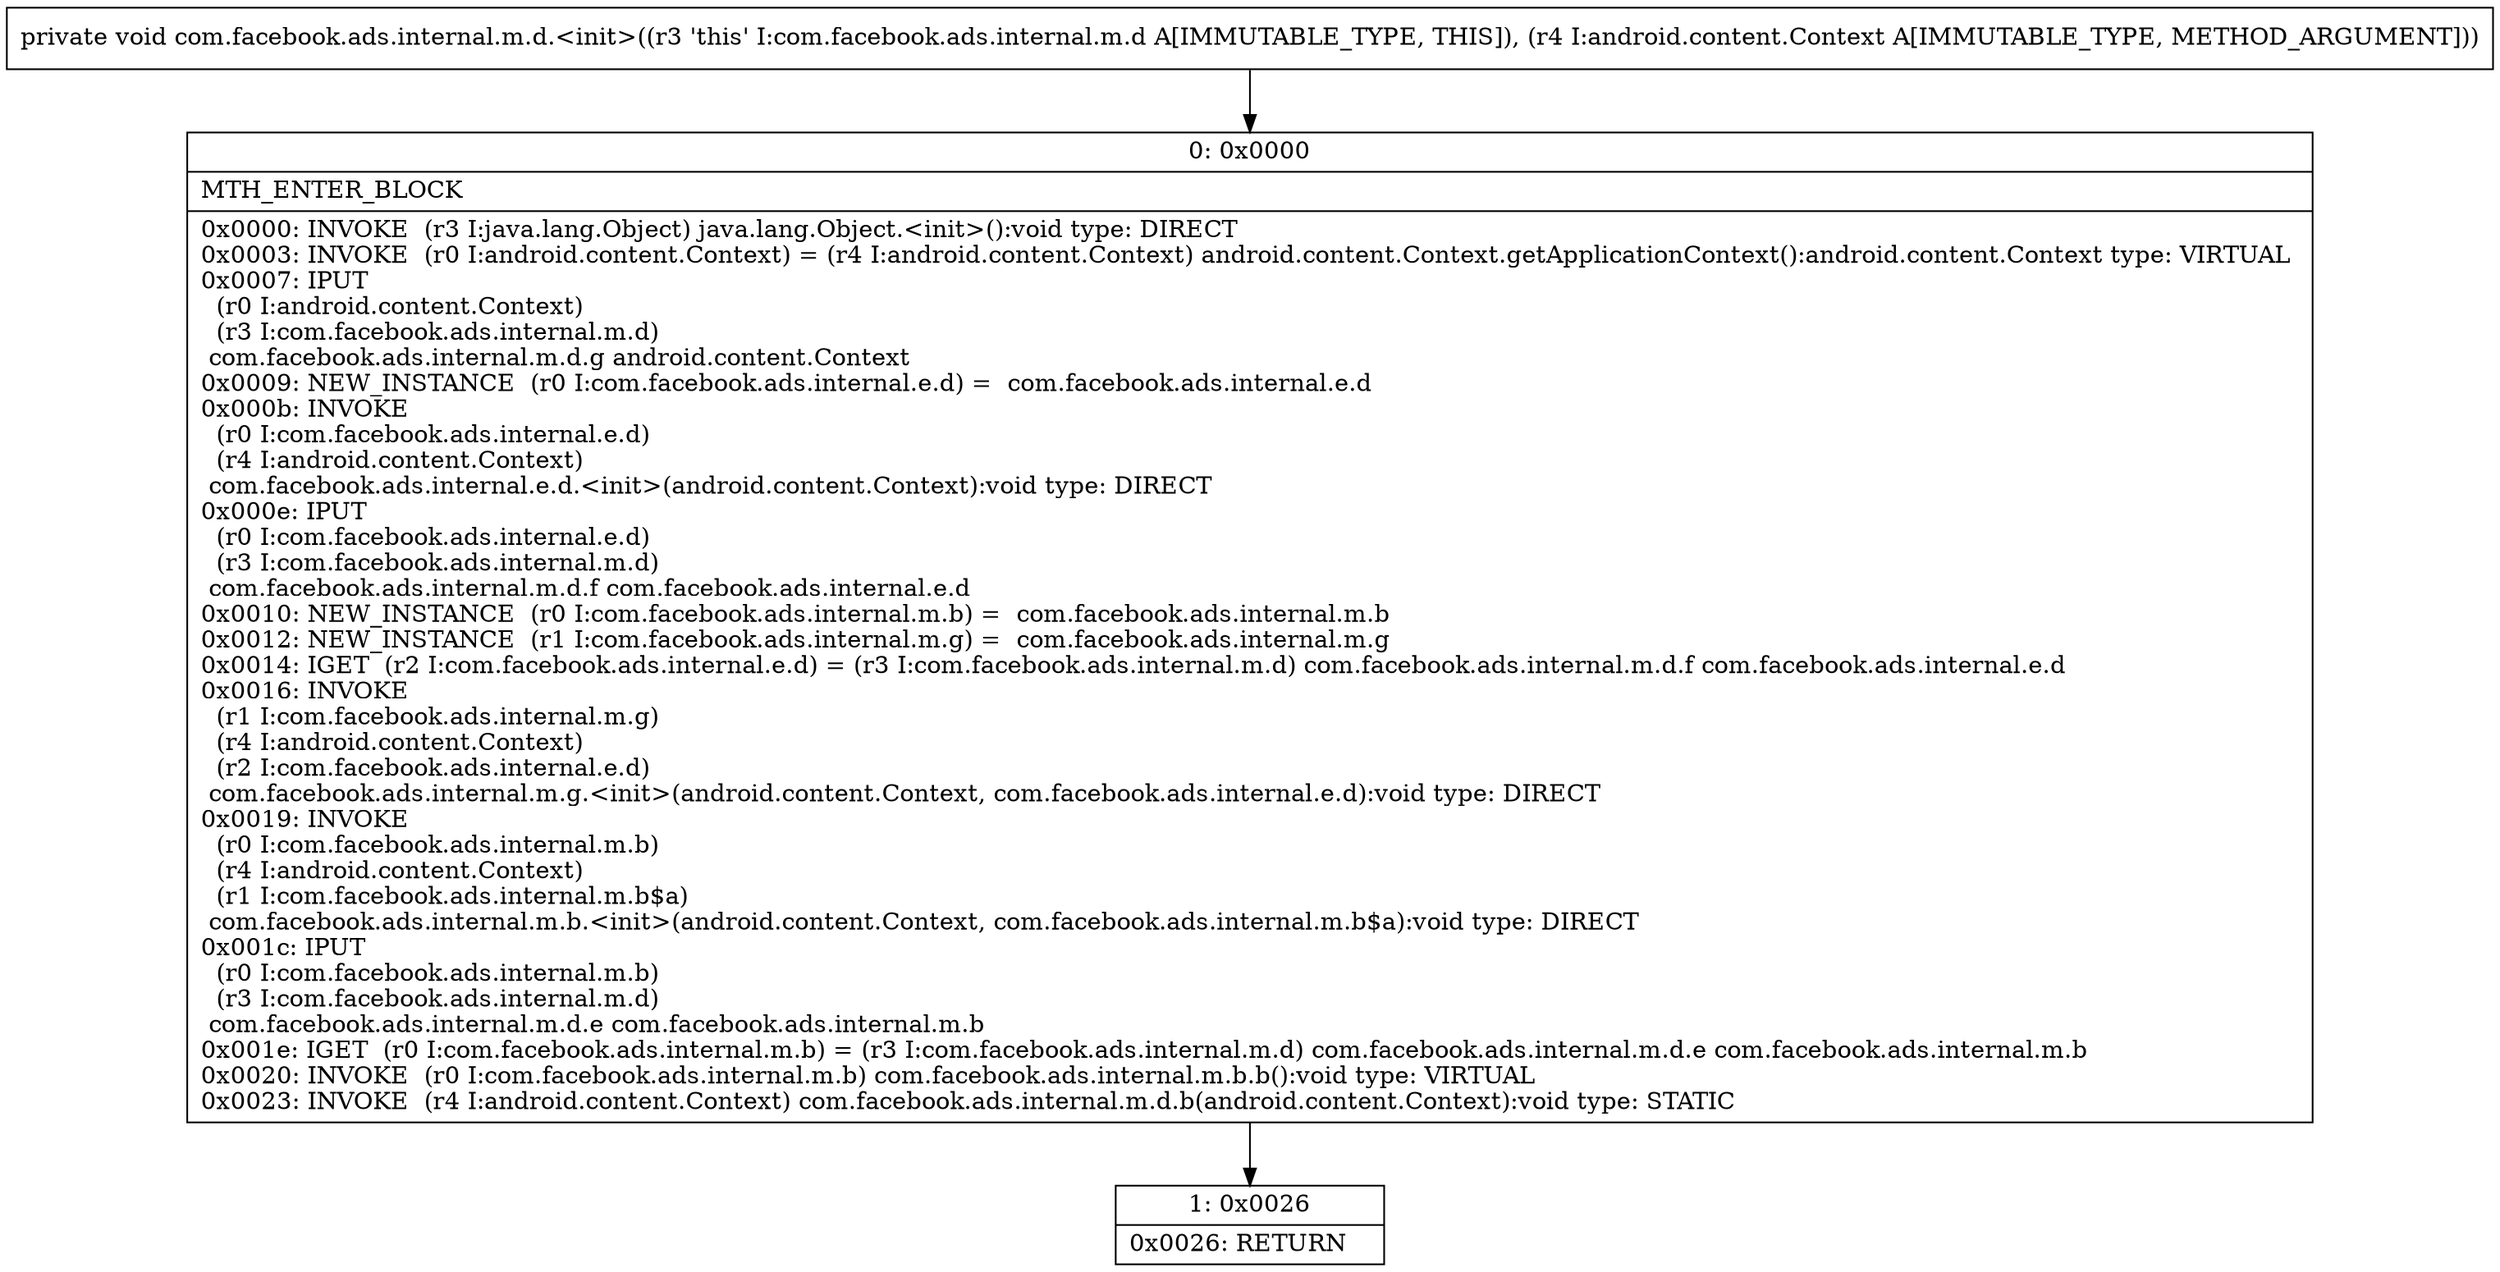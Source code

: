 digraph "CFG forcom.facebook.ads.internal.m.d.\<init\>(Landroid\/content\/Context;)V" {
Node_0 [shape=record,label="{0\:\ 0x0000|MTH_ENTER_BLOCK\l|0x0000: INVOKE  (r3 I:java.lang.Object) java.lang.Object.\<init\>():void type: DIRECT \l0x0003: INVOKE  (r0 I:android.content.Context) = (r4 I:android.content.Context) android.content.Context.getApplicationContext():android.content.Context type: VIRTUAL \l0x0007: IPUT  \l  (r0 I:android.content.Context)\l  (r3 I:com.facebook.ads.internal.m.d)\l com.facebook.ads.internal.m.d.g android.content.Context \l0x0009: NEW_INSTANCE  (r0 I:com.facebook.ads.internal.e.d) =  com.facebook.ads.internal.e.d \l0x000b: INVOKE  \l  (r0 I:com.facebook.ads.internal.e.d)\l  (r4 I:android.content.Context)\l com.facebook.ads.internal.e.d.\<init\>(android.content.Context):void type: DIRECT \l0x000e: IPUT  \l  (r0 I:com.facebook.ads.internal.e.d)\l  (r3 I:com.facebook.ads.internal.m.d)\l com.facebook.ads.internal.m.d.f com.facebook.ads.internal.e.d \l0x0010: NEW_INSTANCE  (r0 I:com.facebook.ads.internal.m.b) =  com.facebook.ads.internal.m.b \l0x0012: NEW_INSTANCE  (r1 I:com.facebook.ads.internal.m.g) =  com.facebook.ads.internal.m.g \l0x0014: IGET  (r2 I:com.facebook.ads.internal.e.d) = (r3 I:com.facebook.ads.internal.m.d) com.facebook.ads.internal.m.d.f com.facebook.ads.internal.e.d \l0x0016: INVOKE  \l  (r1 I:com.facebook.ads.internal.m.g)\l  (r4 I:android.content.Context)\l  (r2 I:com.facebook.ads.internal.e.d)\l com.facebook.ads.internal.m.g.\<init\>(android.content.Context, com.facebook.ads.internal.e.d):void type: DIRECT \l0x0019: INVOKE  \l  (r0 I:com.facebook.ads.internal.m.b)\l  (r4 I:android.content.Context)\l  (r1 I:com.facebook.ads.internal.m.b$a)\l com.facebook.ads.internal.m.b.\<init\>(android.content.Context, com.facebook.ads.internal.m.b$a):void type: DIRECT \l0x001c: IPUT  \l  (r0 I:com.facebook.ads.internal.m.b)\l  (r3 I:com.facebook.ads.internal.m.d)\l com.facebook.ads.internal.m.d.e com.facebook.ads.internal.m.b \l0x001e: IGET  (r0 I:com.facebook.ads.internal.m.b) = (r3 I:com.facebook.ads.internal.m.d) com.facebook.ads.internal.m.d.e com.facebook.ads.internal.m.b \l0x0020: INVOKE  (r0 I:com.facebook.ads.internal.m.b) com.facebook.ads.internal.m.b.b():void type: VIRTUAL \l0x0023: INVOKE  (r4 I:android.content.Context) com.facebook.ads.internal.m.d.b(android.content.Context):void type: STATIC \l}"];
Node_1 [shape=record,label="{1\:\ 0x0026|0x0026: RETURN   \l}"];
MethodNode[shape=record,label="{private void com.facebook.ads.internal.m.d.\<init\>((r3 'this' I:com.facebook.ads.internal.m.d A[IMMUTABLE_TYPE, THIS]), (r4 I:android.content.Context A[IMMUTABLE_TYPE, METHOD_ARGUMENT])) }"];
MethodNode -> Node_0;
Node_0 -> Node_1;
}

